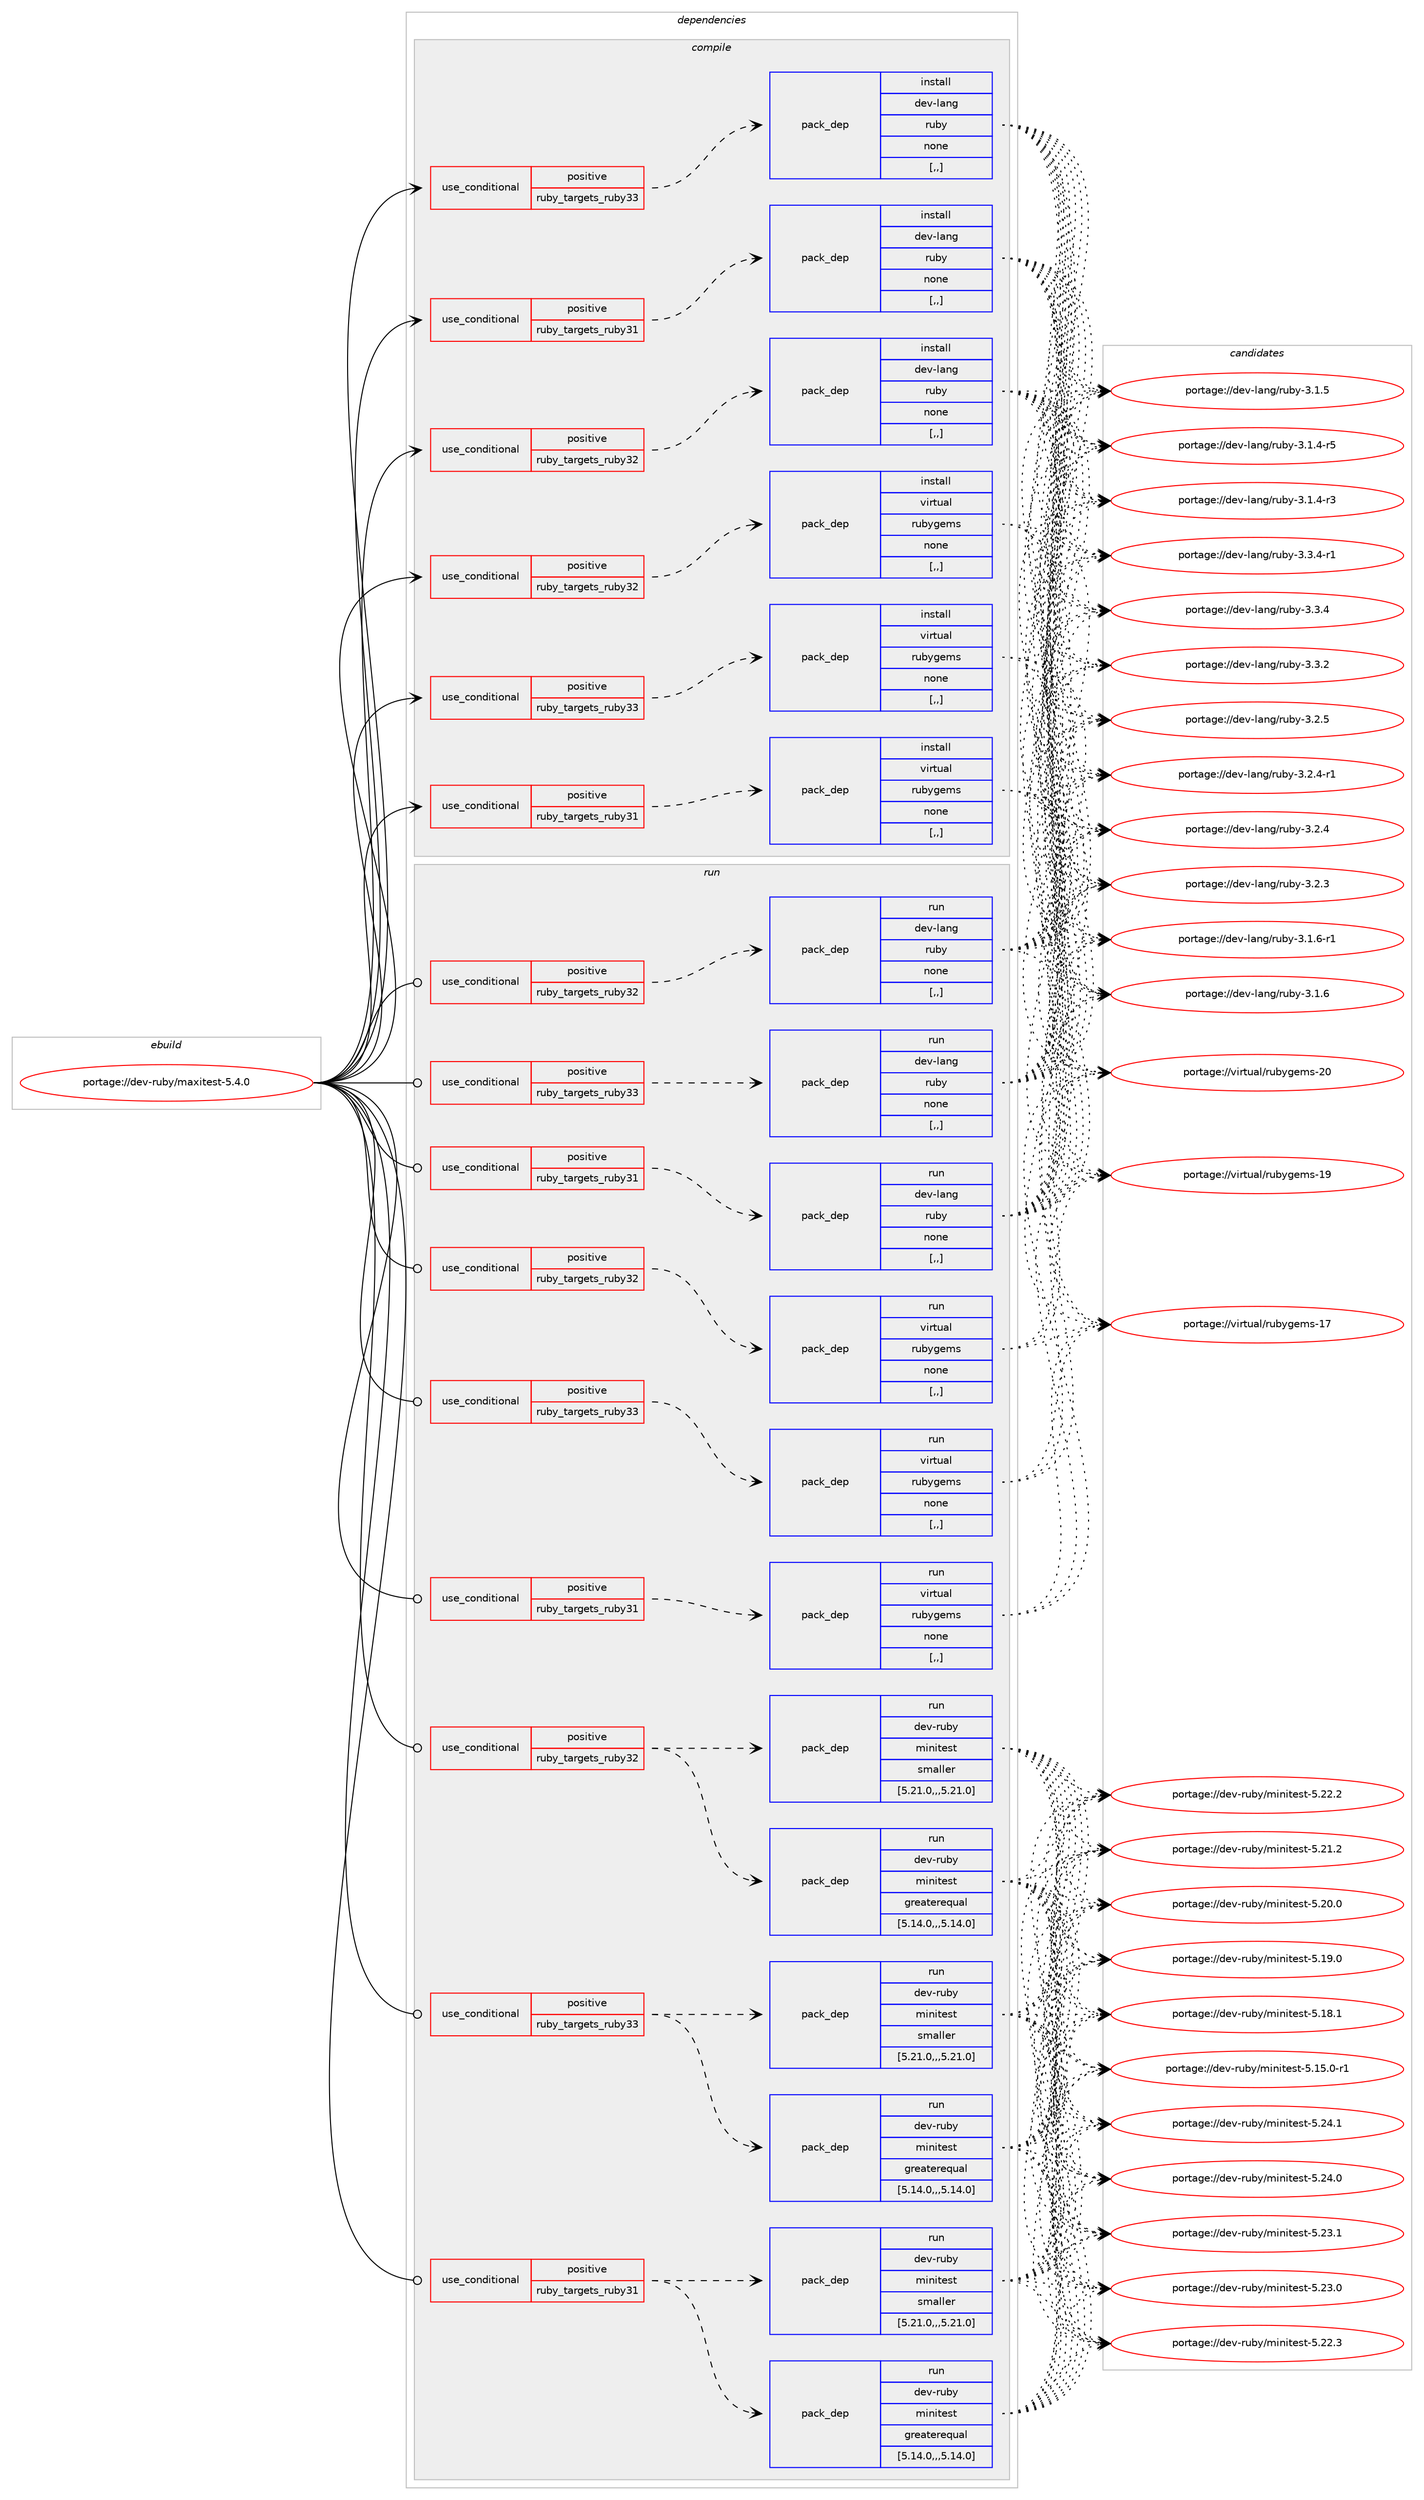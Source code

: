 digraph prolog {

# *************
# Graph options
# *************

newrank=true;
concentrate=true;
compound=true;
graph [rankdir=LR,fontname=Helvetica,fontsize=10,ranksep=1.5];#, ranksep=2.5, nodesep=0.2];
edge  [arrowhead=vee];
node  [fontname=Helvetica,fontsize=10];

# **********
# The ebuild
# **********

subgraph cluster_leftcol {
color=gray;
label=<<i>ebuild</i>>;
id [label="portage://dev-ruby/maxitest-5.4.0", color=red, width=4, href="../dev-ruby/maxitest-5.4.0.svg"];
}

# ****************
# The dependencies
# ****************

subgraph cluster_midcol {
color=gray;
label=<<i>dependencies</i>>;
subgraph cluster_compile {
fillcolor="#eeeeee";
style=filled;
label=<<i>compile</i>>;
subgraph cond50341 {
dependency189379 [label=<<TABLE BORDER="0" CELLBORDER="1" CELLSPACING="0" CELLPADDING="4"><TR><TD ROWSPAN="3" CELLPADDING="10">use_conditional</TD></TR><TR><TD>positive</TD></TR><TR><TD>ruby_targets_ruby31</TD></TR></TABLE>>, shape=none, color=red];
subgraph pack137700 {
dependency189380 [label=<<TABLE BORDER="0" CELLBORDER="1" CELLSPACING="0" CELLPADDING="4" WIDTH="220"><TR><TD ROWSPAN="6" CELLPADDING="30">pack_dep</TD></TR><TR><TD WIDTH="110">install</TD></TR><TR><TD>dev-lang</TD></TR><TR><TD>ruby</TD></TR><TR><TD>none</TD></TR><TR><TD>[,,]</TD></TR></TABLE>>, shape=none, color=blue];
}
dependency189379:e -> dependency189380:w [weight=20,style="dashed",arrowhead="vee"];
}
id:e -> dependency189379:w [weight=20,style="solid",arrowhead="vee"];
subgraph cond50342 {
dependency189381 [label=<<TABLE BORDER="0" CELLBORDER="1" CELLSPACING="0" CELLPADDING="4"><TR><TD ROWSPAN="3" CELLPADDING="10">use_conditional</TD></TR><TR><TD>positive</TD></TR><TR><TD>ruby_targets_ruby31</TD></TR></TABLE>>, shape=none, color=red];
subgraph pack137701 {
dependency189382 [label=<<TABLE BORDER="0" CELLBORDER="1" CELLSPACING="0" CELLPADDING="4" WIDTH="220"><TR><TD ROWSPAN="6" CELLPADDING="30">pack_dep</TD></TR><TR><TD WIDTH="110">install</TD></TR><TR><TD>virtual</TD></TR><TR><TD>rubygems</TD></TR><TR><TD>none</TD></TR><TR><TD>[,,]</TD></TR></TABLE>>, shape=none, color=blue];
}
dependency189381:e -> dependency189382:w [weight=20,style="dashed",arrowhead="vee"];
}
id:e -> dependency189381:w [weight=20,style="solid",arrowhead="vee"];
subgraph cond50343 {
dependency189383 [label=<<TABLE BORDER="0" CELLBORDER="1" CELLSPACING="0" CELLPADDING="4"><TR><TD ROWSPAN="3" CELLPADDING="10">use_conditional</TD></TR><TR><TD>positive</TD></TR><TR><TD>ruby_targets_ruby32</TD></TR></TABLE>>, shape=none, color=red];
subgraph pack137702 {
dependency189384 [label=<<TABLE BORDER="0" CELLBORDER="1" CELLSPACING="0" CELLPADDING="4" WIDTH="220"><TR><TD ROWSPAN="6" CELLPADDING="30">pack_dep</TD></TR><TR><TD WIDTH="110">install</TD></TR><TR><TD>dev-lang</TD></TR><TR><TD>ruby</TD></TR><TR><TD>none</TD></TR><TR><TD>[,,]</TD></TR></TABLE>>, shape=none, color=blue];
}
dependency189383:e -> dependency189384:w [weight=20,style="dashed",arrowhead="vee"];
}
id:e -> dependency189383:w [weight=20,style="solid",arrowhead="vee"];
subgraph cond50344 {
dependency189385 [label=<<TABLE BORDER="0" CELLBORDER="1" CELLSPACING="0" CELLPADDING="4"><TR><TD ROWSPAN="3" CELLPADDING="10">use_conditional</TD></TR><TR><TD>positive</TD></TR><TR><TD>ruby_targets_ruby32</TD></TR></TABLE>>, shape=none, color=red];
subgraph pack137703 {
dependency189386 [label=<<TABLE BORDER="0" CELLBORDER="1" CELLSPACING="0" CELLPADDING="4" WIDTH="220"><TR><TD ROWSPAN="6" CELLPADDING="30">pack_dep</TD></TR><TR><TD WIDTH="110">install</TD></TR><TR><TD>virtual</TD></TR><TR><TD>rubygems</TD></TR><TR><TD>none</TD></TR><TR><TD>[,,]</TD></TR></TABLE>>, shape=none, color=blue];
}
dependency189385:e -> dependency189386:w [weight=20,style="dashed",arrowhead="vee"];
}
id:e -> dependency189385:w [weight=20,style="solid",arrowhead="vee"];
subgraph cond50345 {
dependency189387 [label=<<TABLE BORDER="0" CELLBORDER="1" CELLSPACING="0" CELLPADDING="4"><TR><TD ROWSPAN="3" CELLPADDING="10">use_conditional</TD></TR><TR><TD>positive</TD></TR><TR><TD>ruby_targets_ruby33</TD></TR></TABLE>>, shape=none, color=red];
subgraph pack137704 {
dependency189388 [label=<<TABLE BORDER="0" CELLBORDER="1" CELLSPACING="0" CELLPADDING="4" WIDTH="220"><TR><TD ROWSPAN="6" CELLPADDING="30">pack_dep</TD></TR><TR><TD WIDTH="110">install</TD></TR><TR><TD>dev-lang</TD></TR><TR><TD>ruby</TD></TR><TR><TD>none</TD></TR><TR><TD>[,,]</TD></TR></TABLE>>, shape=none, color=blue];
}
dependency189387:e -> dependency189388:w [weight=20,style="dashed",arrowhead="vee"];
}
id:e -> dependency189387:w [weight=20,style="solid",arrowhead="vee"];
subgraph cond50346 {
dependency189389 [label=<<TABLE BORDER="0" CELLBORDER="1" CELLSPACING="0" CELLPADDING="4"><TR><TD ROWSPAN="3" CELLPADDING="10">use_conditional</TD></TR><TR><TD>positive</TD></TR><TR><TD>ruby_targets_ruby33</TD></TR></TABLE>>, shape=none, color=red];
subgraph pack137705 {
dependency189390 [label=<<TABLE BORDER="0" CELLBORDER="1" CELLSPACING="0" CELLPADDING="4" WIDTH="220"><TR><TD ROWSPAN="6" CELLPADDING="30">pack_dep</TD></TR><TR><TD WIDTH="110">install</TD></TR><TR><TD>virtual</TD></TR><TR><TD>rubygems</TD></TR><TR><TD>none</TD></TR><TR><TD>[,,]</TD></TR></TABLE>>, shape=none, color=blue];
}
dependency189389:e -> dependency189390:w [weight=20,style="dashed",arrowhead="vee"];
}
id:e -> dependency189389:w [weight=20,style="solid",arrowhead="vee"];
}
subgraph cluster_compileandrun {
fillcolor="#eeeeee";
style=filled;
label=<<i>compile and run</i>>;
}
subgraph cluster_run {
fillcolor="#eeeeee";
style=filled;
label=<<i>run</i>>;
subgraph cond50347 {
dependency189391 [label=<<TABLE BORDER="0" CELLBORDER="1" CELLSPACING="0" CELLPADDING="4"><TR><TD ROWSPAN="3" CELLPADDING="10">use_conditional</TD></TR><TR><TD>positive</TD></TR><TR><TD>ruby_targets_ruby31</TD></TR></TABLE>>, shape=none, color=red];
subgraph pack137706 {
dependency189392 [label=<<TABLE BORDER="0" CELLBORDER="1" CELLSPACING="0" CELLPADDING="4" WIDTH="220"><TR><TD ROWSPAN="6" CELLPADDING="30">pack_dep</TD></TR><TR><TD WIDTH="110">run</TD></TR><TR><TD>dev-lang</TD></TR><TR><TD>ruby</TD></TR><TR><TD>none</TD></TR><TR><TD>[,,]</TD></TR></TABLE>>, shape=none, color=blue];
}
dependency189391:e -> dependency189392:w [weight=20,style="dashed",arrowhead="vee"];
}
id:e -> dependency189391:w [weight=20,style="solid",arrowhead="odot"];
subgraph cond50348 {
dependency189393 [label=<<TABLE BORDER="0" CELLBORDER="1" CELLSPACING="0" CELLPADDING="4"><TR><TD ROWSPAN="3" CELLPADDING="10">use_conditional</TD></TR><TR><TD>positive</TD></TR><TR><TD>ruby_targets_ruby31</TD></TR></TABLE>>, shape=none, color=red];
subgraph pack137707 {
dependency189394 [label=<<TABLE BORDER="0" CELLBORDER="1" CELLSPACING="0" CELLPADDING="4" WIDTH="220"><TR><TD ROWSPAN="6" CELLPADDING="30">pack_dep</TD></TR><TR><TD WIDTH="110">run</TD></TR><TR><TD>dev-ruby</TD></TR><TR><TD>minitest</TD></TR><TR><TD>greaterequal</TD></TR><TR><TD>[5.14.0,,,5.14.0]</TD></TR></TABLE>>, shape=none, color=blue];
}
dependency189393:e -> dependency189394:w [weight=20,style="dashed",arrowhead="vee"];
subgraph pack137708 {
dependency189395 [label=<<TABLE BORDER="0" CELLBORDER="1" CELLSPACING="0" CELLPADDING="4" WIDTH="220"><TR><TD ROWSPAN="6" CELLPADDING="30">pack_dep</TD></TR><TR><TD WIDTH="110">run</TD></TR><TR><TD>dev-ruby</TD></TR><TR><TD>minitest</TD></TR><TR><TD>smaller</TD></TR><TR><TD>[5.21.0,,,5.21.0]</TD></TR></TABLE>>, shape=none, color=blue];
}
dependency189393:e -> dependency189395:w [weight=20,style="dashed",arrowhead="vee"];
}
id:e -> dependency189393:w [weight=20,style="solid",arrowhead="odot"];
subgraph cond50349 {
dependency189396 [label=<<TABLE BORDER="0" CELLBORDER="1" CELLSPACING="0" CELLPADDING="4"><TR><TD ROWSPAN="3" CELLPADDING="10">use_conditional</TD></TR><TR><TD>positive</TD></TR><TR><TD>ruby_targets_ruby31</TD></TR></TABLE>>, shape=none, color=red];
subgraph pack137709 {
dependency189397 [label=<<TABLE BORDER="0" CELLBORDER="1" CELLSPACING="0" CELLPADDING="4" WIDTH="220"><TR><TD ROWSPAN="6" CELLPADDING="30">pack_dep</TD></TR><TR><TD WIDTH="110">run</TD></TR><TR><TD>virtual</TD></TR><TR><TD>rubygems</TD></TR><TR><TD>none</TD></TR><TR><TD>[,,]</TD></TR></TABLE>>, shape=none, color=blue];
}
dependency189396:e -> dependency189397:w [weight=20,style="dashed",arrowhead="vee"];
}
id:e -> dependency189396:w [weight=20,style="solid",arrowhead="odot"];
subgraph cond50350 {
dependency189398 [label=<<TABLE BORDER="0" CELLBORDER="1" CELLSPACING="0" CELLPADDING="4"><TR><TD ROWSPAN="3" CELLPADDING="10">use_conditional</TD></TR><TR><TD>positive</TD></TR><TR><TD>ruby_targets_ruby32</TD></TR></TABLE>>, shape=none, color=red];
subgraph pack137710 {
dependency189399 [label=<<TABLE BORDER="0" CELLBORDER="1" CELLSPACING="0" CELLPADDING="4" WIDTH="220"><TR><TD ROWSPAN="6" CELLPADDING="30">pack_dep</TD></TR><TR><TD WIDTH="110">run</TD></TR><TR><TD>dev-lang</TD></TR><TR><TD>ruby</TD></TR><TR><TD>none</TD></TR><TR><TD>[,,]</TD></TR></TABLE>>, shape=none, color=blue];
}
dependency189398:e -> dependency189399:w [weight=20,style="dashed",arrowhead="vee"];
}
id:e -> dependency189398:w [weight=20,style="solid",arrowhead="odot"];
subgraph cond50351 {
dependency189400 [label=<<TABLE BORDER="0" CELLBORDER="1" CELLSPACING="0" CELLPADDING="4"><TR><TD ROWSPAN="3" CELLPADDING="10">use_conditional</TD></TR><TR><TD>positive</TD></TR><TR><TD>ruby_targets_ruby32</TD></TR></TABLE>>, shape=none, color=red];
subgraph pack137711 {
dependency189401 [label=<<TABLE BORDER="0" CELLBORDER="1" CELLSPACING="0" CELLPADDING="4" WIDTH="220"><TR><TD ROWSPAN="6" CELLPADDING="30">pack_dep</TD></TR><TR><TD WIDTH="110">run</TD></TR><TR><TD>dev-ruby</TD></TR><TR><TD>minitest</TD></TR><TR><TD>greaterequal</TD></TR><TR><TD>[5.14.0,,,5.14.0]</TD></TR></TABLE>>, shape=none, color=blue];
}
dependency189400:e -> dependency189401:w [weight=20,style="dashed",arrowhead="vee"];
subgraph pack137712 {
dependency189402 [label=<<TABLE BORDER="0" CELLBORDER="1" CELLSPACING="0" CELLPADDING="4" WIDTH="220"><TR><TD ROWSPAN="6" CELLPADDING="30">pack_dep</TD></TR><TR><TD WIDTH="110">run</TD></TR><TR><TD>dev-ruby</TD></TR><TR><TD>minitest</TD></TR><TR><TD>smaller</TD></TR><TR><TD>[5.21.0,,,5.21.0]</TD></TR></TABLE>>, shape=none, color=blue];
}
dependency189400:e -> dependency189402:w [weight=20,style="dashed",arrowhead="vee"];
}
id:e -> dependency189400:w [weight=20,style="solid",arrowhead="odot"];
subgraph cond50352 {
dependency189403 [label=<<TABLE BORDER="0" CELLBORDER="1" CELLSPACING="0" CELLPADDING="4"><TR><TD ROWSPAN="3" CELLPADDING="10">use_conditional</TD></TR><TR><TD>positive</TD></TR><TR><TD>ruby_targets_ruby32</TD></TR></TABLE>>, shape=none, color=red];
subgraph pack137713 {
dependency189404 [label=<<TABLE BORDER="0" CELLBORDER="1" CELLSPACING="0" CELLPADDING="4" WIDTH="220"><TR><TD ROWSPAN="6" CELLPADDING="30">pack_dep</TD></TR><TR><TD WIDTH="110">run</TD></TR><TR><TD>virtual</TD></TR><TR><TD>rubygems</TD></TR><TR><TD>none</TD></TR><TR><TD>[,,]</TD></TR></TABLE>>, shape=none, color=blue];
}
dependency189403:e -> dependency189404:w [weight=20,style="dashed",arrowhead="vee"];
}
id:e -> dependency189403:w [weight=20,style="solid",arrowhead="odot"];
subgraph cond50353 {
dependency189405 [label=<<TABLE BORDER="0" CELLBORDER="1" CELLSPACING="0" CELLPADDING="4"><TR><TD ROWSPAN="3" CELLPADDING="10">use_conditional</TD></TR><TR><TD>positive</TD></TR><TR><TD>ruby_targets_ruby33</TD></TR></TABLE>>, shape=none, color=red];
subgraph pack137714 {
dependency189406 [label=<<TABLE BORDER="0" CELLBORDER="1" CELLSPACING="0" CELLPADDING="4" WIDTH="220"><TR><TD ROWSPAN="6" CELLPADDING="30">pack_dep</TD></TR><TR><TD WIDTH="110">run</TD></TR><TR><TD>dev-lang</TD></TR><TR><TD>ruby</TD></TR><TR><TD>none</TD></TR><TR><TD>[,,]</TD></TR></TABLE>>, shape=none, color=blue];
}
dependency189405:e -> dependency189406:w [weight=20,style="dashed",arrowhead="vee"];
}
id:e -> dependency189405:w [weight=20,style="solid",arrowhead="odot"];
subgraph cond50354 {
dependency189407 [label=<<TABLE BORDER="0" CELLBORDER="1" CELLSPACING="0" CELLPADDING="4"><TR><TD ROWSPAN="3" CELLPADDING="10">use_conditional</TD></TR><TR><TD>positive</TD></TR><TR><TD>ruby_targets_ruby33</TD></TR></TABLE>>, shape=none, color=red];
subgraph pack137715 {
dependency189408 [label=<<TABLE BORDER="0" CELLBORDER="1" CELLSPACING="0" CELLPADDING="4" WIDTH="220"><TR><TD ROWSPAN="6" CELLPADDING="30">pack_dep</TD></TR><TR><TD WIDTH="110">run</TD></TR><TR><TD>dev-ruby</TD></TR><TR><TD>minitest</TD></TR><TR><TD>greaterequal</TD></TR><TR><TD>[5.14.0,,,5.14.0]</TD></TR></TABLE>>, shape=none, color=blue];
}
dependency189407:e -> dependency189408:w [weight=20,style="dashed",arrowhead="vee"];
subgraph pack137716 {
dependency189409 [label=<<TABLE BORDER="0" CELLBORDER="1" CELLSPACING="0" CELLPADDING="4" WIDTH="220"><TR><TD ROWSPAN="6" CELLPADDING="30">pack_dep</TD></TR><TR><TD WIDTH="110">run</TD></TR><TR><TD>dev-ruby</TD></TR><TR><TD>minitest</TD></TR><TR><TD>smaller</TD></TR><TR><TD>[5.21.0,,,5.21.0]</TD></TR></TABLE>>, shape=none, color=blue];
}
dependency189407:e -> dependency189409:w [weight=20,style="dashed",arrowhead="vee"];
}
id:e -> dependency189407:w [weight=20,style="solid",arrowhead="odot"];
subgraph cond50355 {
dependency189410 [label=<<TABLE BORDER="0" CELLBORDER="1" CELLSPACING="0" CELLPADDING="4"><TR><TD ROWSPAN="3" CELLPADDING="10">use_conditional</TD></TR><TR><TD>positive</TD></TR><TR><TD>ruby_targets_ruby33</TD></TR></TABLE>>, shape=none, color=red];
subgraph pack137717 {
dependency189411 [label=<<TABLE BORDER="0" CELLBORDER="1" CELLSPACING="0" CELLPADDING="4" WIDTH="220"><TR><TD ROWSPAN="6" CELLPADDING="30">pack_dep</TD></TR><TR><TD WIDTH="110">run</TD></TR><TR><TD>virtual</TD></TR><TR><TD>rubygems</TD></TR><TR><TD>none</TD></TR><TR><TD>[,,]</TD></TR></TABLE>>, shape=none, color=blue];
}
dependency189410:e -> dependency189411:w [weight=20,style="dashed",arrowhead="vee"];
}
id:e -> dependency189410:w [weight=20,style="solid",arrowhead="odot"];
}
}

# **************
# The candidates
# **************

subgraph cluster_choices {
rank=same;
color=gray;
label=<<i>candidates</i>>;

subgraph choice137700 {
color=black;
nodesep=1;
choice100101118451089711010347114117981214551465146524511449 [label="portage://dev-lang/ruby-3.3.4-r1", color=red, width=4,href="../dev-lang/ruby-3.3.4-r1.svg"];
choice10010111845108971101034711411798121455146514652 [label="portage://dev-lang/ruby-3.3.4", color=red, width=4,href="../dev-lang/ruby-3.3.4.svg"];
choice10010111845108971101034711411798121455146514650 [label="portage://dev-lang/ruby-3.3.2", color=red, width=4,href="../dev-lang/ruby-3.3.2.svg"];
choice10010111845108971101034711411798121455146504653 [label="portage://dev-lang/ruby-3.2.5", color=red, width=4,href="../dev-lang/ruby-3.2.5.svg"];
choice100101118451089711010347114117981214551465046524511449 [label="portage://dev-lang/ruby-3.2.4-r1", color=red, width=4,href="../dev-lang/ruby-3.2.4-r1.svg"];
choice10010111845108971101034711411798121455146504652 [label="portage://dev-lang/ruby-3.2.4", color=red, width=4,href="../dev-lang/ruby-3.2.4.svg"];
choice10010111845108971101034711411798121455146504651 [label="portage://dev-lang/ruby-3.2.3", color=red, width=4,href="../dev-lang/ruby-3.2.3.svg"];
choice100101118451089711010347114117981214551464946544511449 [label="portage://dev-lang/ruby-3.1.6-r1", color=red, width=4,href="../dev-lang/ruby-3.1.6-r1.svg"];
choice10010111845108971101034711411798121455146494654 [label="portage://dev-lang/ruby-3.1.6", color=red, width=4,href="../dev-lang/ruby-3.1.6.svg"];
choice10010111845108971101034711411798121455146494653 [label="portage://dev-lang/ruby-3.1.5", color=red, width=4,href="../dev-lang/ruby-3.1.5.svg"];
choice100101118451089711010347114117981214551464946524511453 [label="portage://dev-lang/ruby-3.1.4-r5", color=red, width=4,href="../dev-lang/ruby-3.1.4-r5.svg"];
choice100101118451089711010347114117981214551464946524511451 [label="portage://dev-lang/ruby-3.1.4-r3", color=red, width=4,href="../dev-lang/ruby-3.1.4-r3.svg"];
dependency189380:e -> choice100101118451089711010347114117981214551465146524511449:w [style=dotted,weight="100"];
dependency189380:e -> choice10010111845108971101034711411798121455146514652:w [style=dotted,weight="100"];
dependency189380:e -> choice10010111845108971101034711411798121455146514650:w [style=dotted,weight="100"];
dependency189380:e -> choice10010111845108971101034711411798121455146504653:w [style=dotted,weight="100"];
dependency189380:e -> choice100101118451089711010347114117981214551465046524511449:w [style=dotted,weight="100"];
dependency189380:e -> choice10010111845108971101034711411798121455146504652:w [style=dotted,weight="100"];
dependency189380:e -> choice10010111845108971101034711411798121455146504651:w [style=dotted,weight="100"];
dependency189380:e -> choice100101118451089711010347114117981214551464946544511449:w [style=dotted,weight="100"];
dependency189380:e -> choice10010111845108971101034711411798121455146494654:w [style=dotted,weight="100"];
dependency189380:e -> choice10010111845108971101034711411798121455146494653:w [style=dotted,weight="100"];
dependency189380:e -> choice100101118451089711010347114117981214551464946524511453:w [style=dotted,weight="100"];
dependency189380:e -> choice100101118451089711010347114117981214551464946524511451:w [style=dotted,weight="100"];
}
subgraph choice137701 {
color=black;
nodesep=1;
choice118105114116117971084711411798121103101109115455048 [label="portage://virtual/rubygems-20", color=red, width=4,href="../virtual/rubygems-20.svg"];
choice118105114116117971084711411798121103101109115454957 [label="portage://virtual/rubygems-19", color=red, width=4,href="../virtual/rubygems-19.svg"];
choice118105114116117971084711411798121103101109115454955 [label="portage://virtual/rubygems-17", color=red, width=4,href="../virtual/rubygems-17.svg"];
dependency189382:e -> choice118105114116117971084711411798121103101109115455048:w [style=dotted,weight="100"];
dependency189382:e -> choice118105114116117971084711411798121103101109115454957:w [style=dotted,weight="100"];
dependency189382:e -> choice118105114116117971084711411798121103101109115454955:w [style=dotted,weight="100"];
}
subgraph choice137702 {
color=black;
nodesep=1;
choice100101118451089711010347114117981214551465146524511449 [label="portage://dev-lang/ruby-3.3.4-r1", color=red, width=4,href="../dev-lang/ruby-3.3.4-r1.svg"];
choice10010111845108971101034711411798121455146514652 [label="portage://dev-lang/ruby-3.3.4", color=red, width=4,href="../dev-lang/ruby-3.3.4.svg"];
choice10010111845108971101034711411798121455146514650 [label="portage://dev-lang/ruby-3.3.2", color=red, width=4,href="../dev-lang/ruby-3.3.2.svg"];
choice10010111845108971101034711411798121455146504653 [label="portage://dev-lang/ruby-3.2.5", color=red, width=4,href="../dev-lang/ruby-3.2.5.svg"];
choice100101118451089711010347114117981214551465046524511449 [label="portage://dev-lang/ruby-3.2.4-r1", color=red, width=4,href="../dev-lang/ruby-3.2.4-r1.svg"];
choice10010111845108971101034711411798121455146504652 [label="portage://dev-lang/ruby-3.2.4", color=red, width=4,href="../dev-lang/ruby-3.2.4.svg"];
choice10010111845108971101034711411798121455146504651 [label="portage://dev-lang/ruby-3.2.3", color=red, width=4,href="../dev-lang/ruby-3.2.3.svg"];
choice100101118451089711010347114117981214551464946544511449 [label="portage://dev-lang/ruby-3.1.6-r1", color=red, width=4,href="../dev-lang/ruby-3.1.6-r1.svg"];
choice10010111845108971101034711411798121455146494654 [label="portage://dev-lang/ruby-3.1.6", color=red, width=4,href="../dev-lang/ruby-3.1.6.svg"];
choice10010111845108971101034711411798121455146494653 [label="portage://dev-lang/ruby-3.1.5", color=red, width=4,href="../dev-lang/ruby-3.1.5.svg"];
choice100101118451089711010347114117981214551464946524511453 [label="portage://dev-lang/ruby-3.1.4-r5", color=red, width=4,href="../dev-lang/ruby-3.1.4-r5.svg"];
choice100101118451089711010347114117981214551464946524511451 [label="portage://dev-lang/ruby-3.1.4-r3", color=red, width=4,href="../dev-lang/ruby-3.1.4-r3.svg"];
dependency189384:e -> choice100101118451089711010347114117981214551465146524511449:w [style=dotted,weight="100"];
dependency189384:e -> choice10010111845108971101034711411798121455146514652:w [style=dotted,weight="100"];
dependency189384:e -> choice10010111845108971101034711411798121455146514650:w [style=dotted,weight="100"];
dependency189384:e -> choice10010111845108971101034711411798121455146504653:w [style=dotted,weight="100"];
dependency189384:e -> choice100101118451089711010347114117981214551465046524511449:w [style=dotted,weight="100"];
dependency189384:e -> choice10010111845108971101034711411798121455146504652:w [style=dotted,weight="100"];
dependency189384:e -> choice10010111845108971101034711411798121455146504651:w [style=dotted,weight="100"];
dependency189384:e -> choice100101118451089711010347114117981214551464946544511449:w [style=dotted,weight="100"];
dependency189384:e -> choice10010111845108971101034711411798121455146494654:w [style=dotted,weight="100"];
dependency189384:e -> choice10010111845108971101034711411798121455146494653:w [style=dotted,weight="100"];
dependency189384:e -> choice100101118451089711010347114117981214551464946524511453:w [style=dotted,weight="100"];
dependency189384:e -> choice100101118451089711010347114117981214551464946524511451:w [style=dotted,weight="100"];
}
subgraph choice137703 {
color=black;
nodesep=1;
choice118105114116117971084711411798121103101109115455048 [label="portage://virtual/rubygems-20", color=red, width=4,href="../virtual/rubygems-20.svg"];
choice118105114116117971084711411798121103101109115454957 [label="portage://virtual/rubygems-19", color=red, width=4,href="../virtual/rubygems-19.svg"];
choice118105114116117971084711411798121103101109115454955 [label="portage://virtual/rubygems-17", color=red, width=4,href="../virtual/rubygems-17.svg"];
dependency189386:e -> choice118105114116117971084711411798121103101109115455048:w [style=dotted,weight="100"];
dependency189386:e -> choice118105114116117971084711411798121103101109115454957:w [style=dotted,weight="100"];
dependency189386:e -> choice118105114116117971084711411798121103101109115454955:w [style=dotted,weight="100"];
}
subgraph choice137704 {
color=black;
nodesep=1;
choice100101118451089711010347114117981214551465146524511449 [label="portage://dev-lang/ruby-3.3.4-r1", color=red, width=4,href="../dev-lang/ruby-3.3.4-r1.svg"];
choice10010111845108971101034711411798121455146514652 [label="portage://dev-lang/ruby-3.3.4", color=red, width=4,href="../dev-lang/ruby-3.3.4.svg"];
choice10010111845108971101034711411798121455146514650 [label="portage://dev-lang/ruby-3.3.2", color=red, width=4,href="../dev-lang/ruby-3.3.2.svg"];
choice10010111845108971101034711411798121455146504653 [label="portage://dev-lang/ruby-3.2.5", color=red, width=4,href="../dev-lang/ruby-3.2.5.svg"];
choice100101118451089711010347114117981214551465046524511449 [label="portage://dev-lang/ruby-3.2.4-r1", color=red, width=4,href="../dev-lang/ruby-3.2.4-r1.svg"];
choice10010111845108971101034711411798121455146504652 [label="portage://dev-lang/ruby-3.2.4", color=red, width=4,href="../dev-lang/ruby-3.2.4.svg"];
choice10010111845108971101034711411798121455146504651 [label="portage://dev-lang/ruby-3.2.3", color=red, width=4,href="../dev-lang/ruby-3.2.3.svg"];
choice100101118451089711010347114117981214551464946544511449 [label="portage://dev-lang/ruby-3.1.6-r1", color=red, width=4,href="../dev-lang/ruby-3.1.6-r1.svg"];
choice10010111845108971101034711411798121455146494654 [label="portage://dev-lang/ruby-3.1.6", color=red, width=4,href="../dev-lang/ruby-3.1.6.svg"];
choice10010111845108971101034711411798121455146494653 [label="portage://dev-lang/ruby-3.1.5", color=red, width=4,href="../dev-lang/ruby-3.1.5.svg"];
choice100101118451089711010347114117981214551464946524511453 [label="portage://dev-lang/ruby-3.1.4-r5", color=red, width=4,href="../dev-lang/ruby-3.1.4-r5.svg"];
choice100101118451089711010347114117981214551464946524511451 [label="portage://dev-lang/ruby-3.1.4-r3", color=red, width=4,href="../dev-lang/ruby-3.1.4-r3.svg"];
dependency189388:e -> choice100101118451089711010347114117981214551465146524511449:w [style=dotted,weight="100"];
dependency189388:e -> choice10010111845108971101034711411798121455146514652:w [style=dotted,weight="100"];
dependency189388:e -> choice10010111845108971101034711411798121455146514650:w [style=dotted,weight="100"];
dependency189388:e -> choice10010111845108971101034711411798121455146504653:w [style=dotted,weight="100"];
dependency189388:e -> choice100101118451089711010347114117981214551465046524511449:w [style=dotted,weight="100"];
dependency189388:e -> choice10010111845108971101034711411798121455146504652:w [style=dotted,weight="100"];
dependency189388:e -> choice10010111845108971101034711411798121455146504651:w [style=dotted,weight="100"];
dependency189388:e -> choice100101118451089711010347114117981214551464946544511449:w [style=dotted,weight="100"];
dependency189388:e -> choice10010111845108971101034711411798121455146494654:w [style=dotted,weight="100"];
dependency189388:e -> choice10010111845108971101034711411798121455146494653:w [style=dotted,weight="100"];
dependency189388:e -> choice100101118451089711010347114117981214551464946524511453:w [style=dotted,weight="100"];
dependency189388:e -> choice100101118451089711010347114117981214551464946524511451:w [style=dotted,weight="100"];
}
subgraph choice137705 {
color=black;
nodesep=1;
choice118105114116117971084711411798121103101109115455048 [label="portage://virtual/rubygems-20", color=red, width=4,href="../virtual/rubygems-20.svg"];
choice118105114116117971084711411798121103101109115454957 [label="portage://virtual/rubygems-19", color=red, width=4,href="../virtual/rubygems-19.svg"];
choice118105114116117971084711411798121103101109115454955 [label="portage://virtual/rubygems-17", color=red, width=4,href="../virtual/rubygems-17.svg"];
dependency189390:e -> choice118105114116117971084711411798121103101109115455048:w [style=dotted,weight="100"];
dependency189390:e -> choice118105114116117971084711411798121103101109115454957:w [style=dotted,weight="100"];
dependency189390:e -> choice118105114116117971084711411798121103101109115454955:w [style=dotted,weight="100"];
}
subgraph choice137706 {
color=black;
nodesep=1;
choice100101118451089711010347114117981214551465146524511449 [label="portage://dev-lang/ruby-3.3.4-r1", color=red, width=4,href="../dev-lang/ruby-3.3.4-r1.svg"];
choice10010111845108971101034711411798121455146514652 [label="portage://dev-lang/ruby-3.3.4", color=red, width=4,href="../dev-lang/ruby-3.3.4.svg"];
choice10010111845108971101034711411798121455146514650 [label="portage://dev-lang/ruby-3.3.2", color=red, width=4,href="../dev-lang/ruby-3.3.2.svg"];
choice10010111845108971101034711411798121455146504653 [label="portage://dev-lang/ruby-3.2.5", color=red, width=4,href="../dev-lang/ruby-3.2.5.svg"];
choice100101118451089711010347114117981214551465046524511449 [label="portage://dev-lang/ruby-3.2.4-r1", color=red, width=4,href="../dev-lang/ruby-3.2.4-r1.svg"];
choice10010111845108971101034711411798121455146504652 [label="portage://dev-lang/ruby-3.2.4", color=red, width=4,href="../dev-lang/ruby-3.2.4.svg"];
choice10010111845108971101034711411798121455146504651 [label="portage://dev-lang/ruby-3.2.3", color=red, width=4,href="../dev-lang/ruby-3.2.3.svg"];
choice100101118451089711010347114117981214551464946544511449 [label="portage://dev-lang/ruby-3.1.6-r1", color=red, width=4,href="../dev-lang/ruby-3.1.6-r1.svg"];
choice10010111845108971101034711411798121455146494654 [label="portage://dev-lang/ruby-3.1.6", color=red, width=4,href="../dev-lang/ruby-3.1.6.svg"];
choice10010111845108971101034711411798121455146494653 [label="portage://dev-lang/ruby-3.1.5", color=red, width=4,href="../dev-lang/ruby-3.1.5.svg"];
choice100101118451089711010347114117981214551464946524511453 [label="portage://dev-lang/ruby-3.1.4-r5", color=red, width=4,href="../dev-lang/ruby-3.1.4-r5.svg"];
choice100101118451089711010347114117981214551464946524511451 [label="portage://dev-lang/ruby-3.1.4-r3", color=red, width=4,href="../dev-lang/ruby-3.1.4-r3.svg"];
dependency189392:e -> choice100101118451089711010347114117981214551465146524511449:w [style=dotted,weight="100"];
dependency189392:e -> choice10010111845108971101034711411798121455146514652:w [style=dotted,weight="100"];
dependency189392:e -> choice10010111845108971101034711411798121455146514650:w [style=dotted,weight="100"];
dependency189392:e -> choice10010111845108971101034711411798121455146504653:w [style=dotted,weight="100"];
dependency189392:e -> choice100101118451089711010347114117981214551465046524511449:w [style=dotted,weight="100"];
dependency189392:e -> choice10010111845108971101034711411798121455146504652:w [style=dotted,weight="100"];
dependency189392:e -> choice10010111845108971101034711411798121455146504651:w [style=dotted,weight="100"];
dependency189392:e -> choice100101118451089711010347114117981214551464946544511449:w [style=dotted,weight="100"];
dependency189392:e -> choice10010111845108971101034711411798121455146494654:w [style=dotted,weight="100"];
dependency189392:e -> choice10010111845108971101034711411798121455146494653:w [style=dotted,weight="100"];
dependency189392:e -> choice100101118451089711010347114117981214551464946524511453:w [style=dotted,weight="100"];
dependency189392:e -> choice100101118451089711010347114117981214551464946524511451:w [style=dotted,weight="100"];
}
subgraph choice137707 {
color=black;
nodesep=1;
choice10010111845114117981214710910511010511610111511645534650524649 [label="portage://dev-ruby/minitest-5.24.1", color=red, width=4,href="../dev-ruby/minitest-5.24.1.svg"];
choice10010111845114117981214710910511010511610111511645534650524648 [label="portage://dev-ruby/minitest-5.24.0", color=red, width=4,href="../dev-ruby/minitest-5.24.0.svg"];
choice10010111845114117981214710910511010511610111511645534650514649 [label="portage://dev-ruby/minitest-5.23.1", color=red, width=4,href="../dev-ruby/minitest-5.23.1.svg"];
choice10010111845114117981214710910511010511610111511645534650514648 [label="portage://dev-ruby/minitest-5.23.0", color=red, width=4,href="../dev-ruby/minitest-5.23.0.svg"];
choice10010111845114117981214710910511010511610111511645534650504651 [label="portage://dev-ruby/minitest-5.22.3", color=red, width=4,href="../dev-ruby/minitest-5.22.3.svg"];
choice10010111845114117981214710910511010511610111511645534650504650 [label="portage://dev-ruby/minitest-5.22.2", color=red, width=4,href="../dev-ruby/minitest-5.22.2.svg"];
choice10010111845114117981214710910511010511610111511645534650494650 [label="portage://dev-ruby/minitest-5.21.2", color=red, width=4,href="../dev-ruby/minitest-5.21.2.svg"];
choice10010111845114117981214710910511010511610111511645534650484648 [label="portage://dev-ruby/minitest-5.20.0", color=red, width=4,href="../dev-ruby/minitest-5.20.0.svg"];
choice10010111845114117981214710910511010511610111511645534649574648 [label="portage://dev-ruby/minitest-5.19.0", color=red, width=4,href="../dev-ruby/minitest-5.19.0.svg"];
choice10010111845114117981214710910511010511610111511645534649564649 [label="portage://dev-ruby/minitest-5.18.1", color=red, width=4,href="../dev-ruby/minitest-5.18.1.svg"];
choice100101118451141179812147109105110105116101115116455346495346484511449 [label="portage://dev-ruby/minitest-5.15.0-r1", color=red, width=4,href="../dev-ruby/minitest-5.15.0-r1.svg"];
dependency189394:e -> choice10010111845114117981214710910511010511610111511645534650524649:w [style=dotted,weight="100"];
dependency189394:e -> choice10010111845114117981214710910511010511610111511645534650524648:w [style=dotted,weight="100"];
dependency189394:e -> choice10010111845114117981214710910511010511610111511645534650514649:w [style=dotted,weight="100"];
dependency189394:e -> choice10010111845114117981214710910511010511610111511645534650514648:w [style=dotted,weight="100"];
dependency189394:e -> choice10010111845114117981214710910511010511610111511645534650504651:w [style=dotted,weight="100"];
dependency189394:e -> choice10010111845114117981214710910511010511610111511645534650504650:w [style=dotted,weight="100"];
dependency189394:e -> choice10010111845114117981214710910511010511610111511645534650494650:w [style=dotted,weight="100"];
dependency189394:e -> choice10010111845114117981214710910511010511610111511645534650484648:w [style=dotted,weight="100"];
dependency189394:e -> choice10010111845114117981214710910511010511610111511645534649574648:w [style=dotted,weight="100"];
dependency189394:e -> choice10010111845114117981214710910511010511610111511645534649564649:w [style=dotted,weight="100"];
dependency189394:e -> choice100101118451141179812147109105110105116101115116455346495346484511449:w [style=dotted,weight="100"];
}
subgraph choice137708 {
color=black;
nodesep=1;
choice10010111845114117981214710910511010511610111511645534650524649 [label="portage://dev-ruby/minitest-5.24.1", color=red, width=4,href="../dev-ruby/minitest-5.24.1.svg"];
choice10010111845114117981214710910511010511610111511645534650524648 [label="portage://dev-ruby/minitest-5.24.0", color=red, width=4,href="../dev-ruby/minitest-5.24.0.svg"];
choice10010111845114117981214710910511010511610111511645534650514649 [label="portage://dev-ruby/minitest-5.23.1", color=red, width=4,href="../dev-ruby/minitest-5.23.1.svg"];
choice10010111845114117981214710910511010511610111511645534650514648 [label="portage://dev-ruby/minitest-5.23.0", color=red, width=4,href="../dev-ruby/minitest-5.23.0.svg"];
choice10010111845114117981214710910511010511610111511645534650504651 [label="portage://dev-ruby/minitest-5.22.3", color=red, width=4,href="../dev-ruby/minitest-5.22.3.svg"];
choice10010111845114117981214710910511010511610111511645534650504650 [label="portage://dev-ruby/minitest-5.22.2", color=red, width=4,href="../dev-ruby/minitest-5.22.2.svg"];
choice10010111845114117981214710910511010511610111511645534650494650 [label="portage://dev-ruby/minitest-5.21.2", color=red, width=4,href="../dev-ruby/minitest-5.21.2.svg"];
choice10010111845114117981214710910511010511610111511645534650484648 [label="portage://dev-ruby/minitest-5.20.0", color=red, width=4,href="../dev-ruby/minitest-5.20.0.svg"];
choice10010111845114117981214710910511010511610111511645534649574648 [label="portage://dev-ruby/minitest-5.19.0", color=red, width=4,href="../dev-ruby/minitest-5.19.0.svg"];
choice10010111845114117981214710910511010511610111511645534649564649 [label="portage://dev-ruby/minitest-5.18.1", color=red, width=4,href="../dev-ruby/minitest-5.18.1.svg"];
choice100101118451141179812147109105110105116101115116455346495346484511449 [label="portage://dev-ruby/minitest-5.15.0-r1", color=red, width=4,href="../dev-ruby/minitest-5.15.0-r1.svg"];
dependency189395:e -> choice10010111845114117981214710910511010511610111511645534650524649:w [style=dotted,weight="100"];
dependency189395:e -> choice10010111845114117981214710910511010511610111511645534650524648:w [style=dotted,weight="100"];
dependency189395:e -> choice10010111845114117981214710910511010511610111511645534650514649:w [style=dotted,weight="100"];
dependency189395:e -> choice10010111845114117981214710910511010511610111511645534650514648:w [style=dotted,weight="100"];
dependency189395:e -> choice10010111845114117981214710910511010511610111511645534650504651:w [style=dotted,weight="100"];
dependency189395:e -> choice10010111845114117981214710910511010511610111511645534650504650:w [style=dotted,weight="100"];
dependency189395:e -> choice10010111845114117981214710910511010511610111511645534650494650:w [style=dotted,weight="100"];
dependency189395:e -> choice10010111845114117981214710910511010511610111511645534650484648:w [style=dotted,weight="100"];
dependency189395:e -> choice10010111845114117981214710910511010511610111511645534649574648:w [style=dotted,weight="100"];
dependency189395:e -> choice10010111845114117981214710910511010511610111511645534649564649:w [style=dotted,weight="100"];
dependency189395:e -> choice100101118451141179812147109105110105116101115116455346495346484511449:w [style=dotted,weight="100"];
}
subgraph choice137709 {
color=black;
nodesep=1;
choice118105114116117971084711411798121103101109115455048 [label="portage://virtual/rubygems-20", color=red, width=4,href="../virtual/rubygems-20.svg"];
choice118105114116117971084711411798121103101109115454957 [label="portage://virtual/rubygems-19", color=red, width=4,href="../virtual/rubygems-19.svg"];
choice118105114116117971084711411798121103101109115454955 [label="portage://virtual/rubygems-17", color=red, width=4,href="../virtual/rubygems-17.svg"];
dependency189397:e -> choice118105114116117971084711411798121103101109115455048:w [style=dotted,weight="100"];
dependency189397:e -> choice118105114116117971084711411798121103101109115454957:w [style=dotted,weight="100"];
dependency189397:e -> choice118105114116117971084711411798121103101109115454955:w [style=dotted,weight="100"];
}
subgraph choice137710 {
color=black;
nodesep=1;
choice100101118451089711010347114117981214551465146524511449 [label="portage://dev-lang/ruby-3.3.4-r1", color=red, width=4,href="../dev-lang/ruby-3.3.4-r1.svg"];
choice10010111845108971101034711411798121455146514652 [label="portage://dev-lang/ruby-3.3.4", color=red, width=4,href="../dev-lang/ruby-3.3.4.svg"];
choice10010111845108971101034711411798121455146514650 [label="portage://dev-lang/ruby-3.3.2", color=red, width=4,href="../dev-lang/ruby-3.3.2.svg"];
choice10010111845108971101034711411798121455146504653 [label="portage://dev-lang/ruby-3.2.5", color=red, width=4,href="../dev-lang/ruby-3.2.5.svg"];
choice100101118451089711010347114117981214551465046524511449 [label="portage://dev-lang/ruby-3.2.4-r1", color=red, width=4,href="../dev-lang/ruby-3.2.4-r1.svg"];
choice10010111845108971101034711411798121455146504652 [label="portage://dev-lang/ruby-3.2.4", color=red, width=4,href="../dev-lang/ruby-3.2.4.svg"];
choice10010111845108971101034711411798121455146504651 [label="portage://dev-lang/ruby-3.2.3", color=red, width=4,href="../dev-lang/ruby-3.2.3.svg"];
choice100101118451089711010347114117981214551464946544511449 [label="portage://dev-lang/ruby-3.1.6-r1", color=red, width=4,href="../dev-lang/ruby-3.1.6-r1.svg"];
choice10010111845108971101034711411798121455146494654 [label="portage://dev-lang/ruby-3.1.6", color=red, width=4,href="../dev-lang/ruby-3.1.6.svg"];
choice10010111845108971101034711411798121455146494653 [label="portage://dev-lang/ruby-3.1.5", color=red, width=4,href="../dev-lang/ruby-3.1.5.svg"];
choice100101118451089711010347114117981214551464946524511453 [label="portage://dev-lang/ruby-3.1.4-r5", color=red, width=4,href="../dev-lang/ruby-3.1.4-r5.svg"];
choice100101118451089711010347114117981214551464946524511451 [label="portage://dev-lang/ruby-3.1.4-r3", color=red, width=4,href="../dev-lang/ruby-3.1.4-r3.svg"];
dependency189399:e -> choice100101118451089711010347114117981214551465146524511449:w [style=dotted,weight="100"];
dependency189399:e -> choice10010111845108971101034711411798121455146514652:w [style=dotted,weight="100"];
dependency189399:e -> choice10010111845108971101034711411798121455146514650:w [style=dotted,weight="100"];
dependency189399:e -> choice10010111845108971101034711411798121455146504653:w [style=dotted,weight="100"];
dependency189399:e -> choice100101118451089711010347114117981214551465046524511449:w [style=dotted,weight="100"];
dependency189399:e -> choice10010111845108971101034711411798121455146504652:w [style=dotted,weight="100"];
dependency189399:e -> choice10010111845108971101034711411798121455146504651:w [style=dotted,weight="100"];
dependency189399:e -> choice100101118451089711010347114117981214551464946544511449:w [style=dotted,weight="100"];
dependency189399:e -> choice10010111845108971101034711411798121455146494654:w [style=dotted,weight="100"];
dependency189399:e -> choice10010111845108971101034711411798121455146494653:w [style=dotted,weight="100"];
dependency189399:e -> choice100101118451089711010347114117981214551464946524511453:w [style=dotted,weight="100"];
dependency189399:e -> choice100101118451089711010347114117981214551464946524511451:w [style=dotted,weight="100"];
}
subgraph choice137711 {
color=black;
nodesep=1;
choice10010111845114117981214710910511010511610111511645534650524649 [label="portage://dev-ruby/minitest-5.24.1", color=red, width=4,href="../dev-ruby/minitest-5.24.1.svg"];
choice10010111845114117981214710910511010511610111511645534650524648 [label="portage://dev-ruby/minitest-5.24.0", color=red, width=4,href="../dev-ruby/minitest-5.24.0.svg"];
choice10010111845114117981214710910511010511610111511645534650514649 [label="portage://dev-ruby/minitest-5.23.1", color=red, width=4,href="../dev-ruby/minitest-5.23.1.svg"];
choice10010111845114117981214710910511010511610111511645534650514648 [label="portage://dev-ruby/minitest-5.23.0", color=red, width=4,href="../dev-ruby/minitest-5.23.0.svg"];
choice10010111845114117981214710910511010511610111511645534650504651 [label="portage://dev-ruby/minitest-5.22.3", color=red, width=4,href="../dev-ruby/minitest-5.22.3.svg"];
choice10010111845114117981214710910511010511610111511645534650504650 [label="portage://dev-ruby/minitest-5.22.2", color=red, width=4,href="../dev-ruby/minitest-5.22.2.svg"];
choice10010111845114117981214710910511010511610111511645534650494650 [label="portage://dev-ruby/minitest-5.21.2", color=red, width=4,href="../dev-ruby/minitest-5.21.2.svg"];
choice10010111845114117981214710910511010511610111511645534650484648 [label="portage://dev-ruby/minitest-5.20.0", color=red, width=4,href="../dev-ruby/minitest-5.20.0.svg"];
choice10010111845114117981214710910511010511610111511645534649574648 [label="portage://dev-ruby/minitest-5.19.0", color=red, width=4,href="../dev-ruby/minitest-5.19.0.svg"];
choice10010111845114117981214710910511010511610111511645534649564649 [label="portage://dev-ruby/minitest-5.18.1", color=red, width=4,href="../dev-ruby/minitest-5.18.1.svg"];
choice100101118451141179812147109105110105116101115116455346495346484511449 [label="portage://dev-ruby/minitest-5.15.0-r1", color=red, width=4,href="../dev-ruby/minitest-5.15.0-r1.svg"];
dependency189401:e -> choice10010111845114117981214710910511010511610111511645534650524649:w [style=dotted,weight="100"];
dependency189401:e -> choice10010111845114117981214710910511010511610111511645534650524648:w [style=dotted,weight="100"];
dependency189401:e -> choice10010111845114117981214710910511010511610111511645534650514649:w [style=dotted,weight="100"];
dependency189401:e -> choice10010111845114117981214710910511010511610111511645534650514648:w [style=dotted,weight="100"];
dependency189401:e -> choice10010111845114117981214710910511010511610111511645534650504651:w [style=dotted,weight="100"];
dependency189401:e -> choice10010111845114117981214710910511010511610111511645534650504650:w [style=dotted,weight="100"];
dependency189401:e -> choice10010111845114117981214710910511010511610111511645534650494650:w [style=dotted,weight="100"];
dependency189401:e -> choice10010111845114117981214710910511010511610111511645534650484648:w [style=dotted,weight="100"];
dependency189401:e -> choice10010111845114117981214710910511010511610111511645534649574648:w [style=dotted,weight="100"];
dependency189401:e -> choice10010111845114117981214710910511010511610111511645534649564649:w [style=dotted,weight="100"];
dependency189401:e -> choice100101118451141179812147109105110105116101115116455346495346484511449:w [style=dotted,weight="100"];
}
subgraph choice137712 {
color=black;
nodesep=1;
choice10010111845114117981214710910511010511610111511645534650524649 [label="portage://dev-ruby/minitest-5.24.1", color=red, width=4,href="../dev-ruby/minitest-5.24.1.svg"];
choice10010111845114117981214710910511010511610111511645534650524648 [label="portage://dev-ruby/minitest-5.24.0", color=red, width=4,href="../dev-ruby/minitest-5.24.0.svg"];
choice10010111845114117981214710910511010511610111511645534650514649 [label="portage://dev-ruby/minitest-5.23.1", color=red, width=4,href="../dev-ruby/minitest-5.23.1.svg"];
choice10010111845114117981214710910511010511610111511645534650514648 [label="portage://dev-ruby/minitest-5.23.0", color=red, width=4,href="../dev-ruby/minitest-5.23.0.svg"];
choice10010111845114117981214710910511010511610111511645534650504651 [label="portage://dev-ruby/minitest-5.22.3", color=red, width=4,href="../dev-ruby/minitest-5.22.3.svg"];
choice10010111845114117981214710910511010511610111511645534650504650 [label="portage://dev-ruby/minitest-5.22.2", color=red, width=4,href="../dev-ruby/minitest-5.22.2.svg"];
choice10010111845114117981214710910511010511610111511645534650494650 [label="portage://dev-ruby/minitest-5.21.2", color=red, width=4,href="../dev-ruby/minitest-5.21.2.svg"];
choice10010111845114117981214710910511010511610111511645534650484648 [label="portage://dev-ruby/minitest-5.20.0", color=red, width=4,href="../dev-ruby/minitest-5.20.0.svg"];
choice10010111845114117981214710910511010511610111511645534649574648 [label="portage://dev-ruby/minitest-5.19.0", color=red, width=4,href="../dev-ruby/minitest-5.19.0.svg"];
choice10010111845114117981214710910511010511610111511645534649564649 [label="portage://dev-ruby/minitest-5.18.1", color=red, width=4,href="../dev-ruby/minitest-5.18.1.svg"];
choice100101118451141179812147109105110105116101115116455346495346484511449 [label="portage://dev-ruby/minitest-5.15.0-r1", color=red, width=4,href="../dev-ruby/minitest-5.15.0-r1.svg"];
dependency189402:e -> choice10010111845114117981214710910511010511610111511645534650524649:w [style=dotted,weight="100"];
dependency189402:e -> choice10010111845114117981214710910511010511610111511645534650524648:w [style=dotted,weight="100"];
dependency189402:e -> choice10010111845114117981214710910511010511610111511645534650514649:w [style=dotted,weight="100"];
dependency189402:e -> choice10010111845114117981214710910511010511610111511645534650514648:w [style=dotted,weight="100"];
dependency189402:e -> choice10010111845114117981214710910511010511610111511645534650504651:w [style=dotted,weight="100"];
dependency189402:e -> choice10010111845114117981214710910511010511610111511645534650504650:w [style=dotted,weight="100"];
dependency189402:e -> choice10010111845114117981214710910511010511610111511645534650494650:w [style=dotted,weight="100"];
dependency189402:e -> choice10010111845114117981214710910511010511610111511645534650484648:w [style=dotted,weight="100"];
dependency189402:e -> choice10010111845114117981214710910511010511610111511645534649574648:w [style=dotted,weight="100"];
dependency189402:e -> choice10010111845114117981214710910511010511610111511645534649564649:w [style=dotted,weight="100"];
dependency189402:e -> choice100101118451141179812147109105110105116101115116455346495346484511449:w [style=dotted,weight="100"];
}
subgraph choice137713 {
color=black;
nodesep=1;
choice118105114116117971084711411798121103101109115455048 [label="portage://virtual/rubygems-20", color=red, width=4,href="../virtual/rubygems-20.svg"];
choice118105114116117971084711411798121103101109115454957 [label="portage://virtual/rubygems-19", color=red, width=4,href="../virtual/rubygems-19.svg"];
choice118105114116117971084711411798121103101109115454955 [label="portage://virtual/rubygems-17", color=red, width=4,href="../virtual/rubygems-17.svg"];
dependency189404:e -> choice118105114116117971084711411798121103101109115455048:w [style=dotted,weight="100"];
dependency189404:e -> choice118105114116117971084711411798121103101109115454957:w [style=dotted,weight="100"];
dependency189404:e -> choice118105114116117971084711411798121103101109115454955:w [style=dotted,weight="100"];
}
subgraph choice137714 {
color=black;
nodesep=1;
choice100101118451089711010347114117981214551465146524511449 [label="portage://dev-lang/ruby-3.3.4-r1", color=red, width=4,href="../dev-lang/ruby-3.3.4-r1.svg"];
choice10010111845108971101034711411798121455146514652 [label="portage://dev-lang/ruby-3.3.4", color=red, width=4,href="../dev-lang/ruby-3.3.4.svg"];
choice10010111845108971101034711411798121455146514650 [label="portage://dev-lang/ruby-3.3.2", color=red, width=4,href="../dev-lang/ruby-3.3.2.svg"];
choice10010111845108971101034711411798121455146504653 [label="portage://dev-lang/ruby-3.2.5", color=red, width=4,href="../dev-lang/ruby-3.2.5.svg"];
choice100101118451089711010347114117981214551465046524511449 [label="portage://dev-lang/ruby-3.2.4-r1", color=red, width=4,href="../dev-lang/ruby-3.2.4-r1.svg"];
choice10010111845108971101034711411798121455146504652 [label="portage://dev-lang/ruby-3.2.4", color=red, width=4,href="../dev-lang/ruby-3.2.4.svg"];
choice10010111845108971101034711411798121455146504651 [label="portage://dev-lang/ruby-3.2.3", color=red, width=4,href="../dev-lang/ruby-3.2.3.svg"];
choice100101118451089711010347114117981214551464946544511449 [label="portage://dev-lang/ruby-3.1.6-r1", color=red, width=4,href="../dev-lang/ruby-3.1.6-r1.svg"];
choice10010111845108971101034711411798121455146494654 [label="portage://dev-lang/ruby-3.1.6", color=red, width=4,href="../dev-lang/ruby-3.1.6.svg"];
choice10010111845108971101034711411798121455146494653 [label="portage://dev-lang/ruby-3.1.5", color=red, width=4,href="../dev-lang/ruby-3.1.5.svg"];
choice100101118451089711010347114117981214551464946524511453 [label="portage://dev-lang/ruby-3.1.4-r5", color=red, width=4,href="../dev-lang/ruby-3.1.4-r5.svg"];
choice100101118451089711010347114117981214551464946524511451 [label="portage://dev-lang/ruby-3.1.4-r3", color=red, width=4,href="../dev-lang/ruby-3.1.4-r3.svg"];
dependency189406:e -> choice100101118451089711010347114117981214551465146524511449:w [style=dotted,weight="100"];
dependency189406:e -> choice10010111845108971101034711411798121455146514652:w [style=dotted,weight="100"];
dependency189406:e -> choice10010111845108971101034711411798121455146514650:w [style=dotted,weight="100"];
dependency189406:e -> choice10010111845108971101034711411798121455146504653:w [style=dotted,weight="100"];
dependency189406:e -> choice100101118451089711010347114117981214551465046524511449:w [style=dotted,weight="100"];
dependency189406:e -> choice10010111845108971101034711411798121455146504652:w [style=dotted,weight="100"];
dependency189406:e -> choice10010111845108971101034711411798121455146504651:w [style=dotted,weight="100"];
dependency189406:e -> choice100101118451089711010347114117981214551464946544511449:w [style=dotted,weight="100"];
dependency189406:e -> choice10010111845108971101034711411798121455146494654:w [style=dotted,weight="100"];
dependency189406:e -> choice10010111845108971101034711411798121455146494653:w [style=dotted,weight="100"];
dependency189406:e -> choice100101118451089711010347114117981214551464946524511453:w [style=dotted,weight="100"];
dependency189406:e -> choice100101118451089711010347114117981214551464946524511451:w [style=dotted,weight="100"];
}
subgraph choice137715 {
color=black;
nodesep=1;
choice10010111845114117981214710910511010511610111511645534650524649 [label="portage://dev-ruby/minitest-5.24.1", color=red, width=4,href="../dev-ruby/minitest-5.24.1.svg"];
choice10010111845114117981214710910511010511610111511645534650524648 [label="portage://dev-ruby/minitest-5.24.0", color=red, width=4,href="../dev-ruby/minitest-5.24.0.svg"];
choice10010111845114117981214710910511010511610111511645534650514649 [label="portage://dev-ruby/minitest-5.23.1", color=red, width=4,href="../dev-ruby/minitest-5.23.1.svg"];
choice10010111845114117981214710910511010511610111511645534650514648 [label="portage://dev-ruby/minitest-5.23.0", color=red, width=4,href="../dev-ruby/minitest-5.23.0.svg"];
choice10010111845114117981214710910511010511610111511645534650504651 [label="portage://dev-ruby/minitest-5.22.3", color=red, width=4,href="../dev-ruby/minitest-5.22.3.svg"];
choice10010111845114117981214710910511010511610111511645534650504650 [label="portage://dev-ruby/minitest-5.22.2", color=red, width=4,href="../dev-ruby/minitest-5.22.2.svg"];
choice10010111845114117981214710910511010511610111511645534650494650 [label="portage://dev-ruby/minitest-5.21.2", color=red, width=4,href="../dev-ruby/minitest-5.21.2.svg"];
choice10010111845114117981214710910511010511610111511645534650484648 [label="portage://dev-ruby/minitest-5.20.0", color=red, width=4,href="../dev-ruby/minitest-5.20.0.svg"];
choice10010111845114117981214710910511010511610111511645534649574648 [label="portage://dev-ruby/minitest-5.19.0", color=red, width=4,href="../dev-ruby/minitest-5.19.0.svg"];
choice10010111845114117981214710910511010511610111511645534649564649 [label="portage://dev-ruby/minitest-5.18.1", color=red, width=4,href="../dev-ruby/minitest-5.18.1.svg"];
choice100101118451141179812147109105110105116101115116455346495346484511449 [label="portage://dev-ruby/minitest-5.15.0-r1", color=red, width=4,href="../dev-ruby/minitest-5.15.0-r1.svg"];
dependency189408:e -> choice10010111845114117981214710910511010511610111511645534650524649:w [style=dotted,weight="100"];
dependency189408:e -> choice10010111845114117981214710910511010511610111511645534650524648:w [style=dotted,weight="100"];
dependency189408:e -> choice10010111845114117981214710910511010511610111511645534650514649:w [style=dotted,weight="100"];
dependency189408:e -> choice10010111845114117981214710910511010511610111511645534650514648:w [style=dotted,weight="100"];
dependency189408:e -> choice10010111845114117981214710910511010511610111511645534650504651:w [style=dotted,weight="100"];
dependency189408:e -> choice10010111845114117981214710910511010511610111511645534650504650:w [style=dotted,weight="100"];
dependency189408:e -> choice10010111845114117981214710910511010511610111511645534650494650:w [style=dotted,weight="100"];
dependency189408:e -> choice10010111845114117981214710910511010511610111511645534650484648:w [style=dotted,weight="100"];
dependency189408:e -> choice10010111845114117981214710910511010511610111511645534649574648:w [style=dotted,weight="100"];
dependency189408:e -> choice10010111845114117981214710910511010511610111511645534649564649:w [style=dotted,weight="100"];
dependency189408:e -> choice100101118451141179812147109105110105116101115116455346495346484511449:w [style=dotted,weight="100"];
}
subgraph choice137716 {
color=black;
nodesep=1;
choice10010111845114117981214710910511010511610111511645534650524649 [label="portage://dev-ruby/minitest-5.24.1", color=red, width=4,href="../dev-ruby/minitest-5.24.1.svg"];
choice10010111845114117981214710910511010511610111511645534650524648 [label="portage://dev-ruby/minitest-5.24.0", color=red, width=4,href="../dev-ruby/minitest-5.24.0.svg"];
choice10010111845114117981214710910511010511610111511645534650514649 [label="portage://dev-ruby/minitest-5.23.1", color=red, width=4,href="../dev-ruby/minitest-5.23.1.svg"];
choice10010111845114117981214710910511010511610111511645534650514648 [label="portage://dev-ruby/minitest-5.23.0", color=red, width=4,href="../dev-ruby/minitest-5.23.0.svg"];
choice10010111845114117981214710910511010511610111511645534650504651 [label="portage://dev-ruby/minitest-5.22.3", color=red, width=4,href="../dev-ruby/minitest-5.22.3.svg"];
choice10010111845114117981214710910511010511610111511645534650504650 [label="portage://dev-ruby/minitest-5.22.2", color=red, width=4,href="../dev-ruby/minitest-5.22.2.svg"];
choice10010111845114117981214710910511010511610111511645534650494650 [label="portage://dev-ruby/minitest-5.21.2", color=red, width=4,href="../dev-ruby/minitest-5.21.2.svg"];
choice10010111845114117981214710910511010511610111511645534650484648 [label="portage://dev-ruby/minitest-5.20.0", color=red, width=4,href="../dev-ruby/minitest-5.20.0.svg"];
choice10010111845114117981214710910511010511610111511645534649574648 [label="portage://dev-ruby/minitest-5.19.0", color=red, width=4,href="../dev-ruby/minitest-5.19.0.svg"];
choice10010111845114117981214710910511010511610111511645534649564649 [label="portage://dev-ruby/minitest-5.18.1", color=red, width=4,href="../dev-ruby/minitest-5.18.1.svg"];
choice100101118451141179812147109105110105116101115116455346495346484511449 [label="portage://dev-ruby/minitest-5.15.0-r1", color=red, width=4,href="../dev-ruby/minitest-5.15.0-r1.svg"];
dependency189409:e -> choice10010111845114117981214710910511010511610111511645534650524649:w [style=dotted,weight="100"];
dependency189409:e -> choice10010111845114117981214710910511010511610111511645534650524648:w [style=dotted,weight="100"];
dependency189409:e -> choice10010111845114117981214710910511010511610111511645534650514649:w [style=dotted,weight="100"];
dependency189409:e -> choice10010111845114117981214710910511010511610111511645534650514648:w [style=dotted,weight="100"];
dependency189409:e -> choice10010111845114117981214710910511010511610111511645534650504651:w [style=dotted,weight="100"];
dependency189409:e -> choice10010111845114117981214710910511010511610111511645534650504650:w [style=dotted,weight="100"];
dependency189409:e -> choice10010111845114117981214710910511010511610111511645534650494650:w [style=dotted,weight="100"];
dependency189409:e -> choice10010111845114117981214710910511010511610111511645534650484648:w [style=dotted,weight="100"];
dependency189409:e -> choice10010111845114117981214710910511010511610111511645534649574648:w [style=dotted,weight="100"];
dependency189409:e -> choice10010111845114117981214710910511010511610111511645534649564649:w [style=dotted,weight="100"];
dependency189409:e -> choice100101118451141179812147109105110105116101115116455346495346484511449:w [style=dotted,weight="100"];
}
subgraph choice137717 {
color=black;
nodesep=1;
choice118105114116117971084711411798121103101109115455048 [label="portage://virtual/rubygems-20", color=red, width=4,href="../virtual/rubygems-20.svg"];
choice118105114116117971084711411798121103101109115454957 [label="portage://virtual/rubygems-19", color=red, width=4,href="../virtual/rubygems-19.svg"];
choice118105114116117971084711411798121103101109115454955 [label="portage://virtual/rubygems-17", color=red, width=4,href="../virtual/rubygems-17.svg"];
dependency189411:e -> choice118105114116117971084711411798121103101109115455048:w [style=dotted,weight="100"];
dependency189411:e -> choice118105114116117971084711411798121103101109115454957:w [style=dotted,weight="100"];
dependency189411:e -> choice118105114116117971084711411798121103101109115454955:w [style=dotted,weight="100"];
}
}

}
